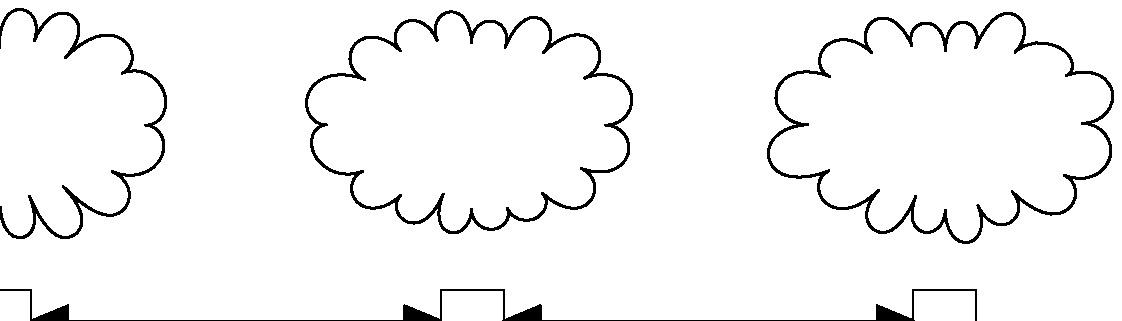 
% Figures for O6-3
% $Id$

input boxes
%prologues := 1;                % uncomment to produce directly-viewable output

numeric u, a, e;
u := 10mm;

defaultfont := "rptmr";         % Times-Roman in (local?) TeX-speak


def cloud(expr centre, a, b) =
  begingroup
    % See eg. http://mathworld.wolfram.com/Ellipse.html
    pair i[], o[];
    numeric steps, hwidth, inc, thetadev, rdev;
    hwidth := 0.2u;             % outer/inner ellipse has semi-major axis of
                                % a +/- hwidth
    steps := 16;                % number of bumps on cloud
    inc := 360/steps;
    thetadev := inc/16;         % max deviation of theta
    rdev := a/8;                % ...and r

    for j=0 upto steps-1: 
      theta := j*inc + uniformdeviate(thetadev)-thetadev/2;
      r := 1/sqrt((cosd(theta)/(a-hwidth))**2 + (sind(theta)/(b-hwidth))**2)
           + uniformdeviate(rdev)-rdev/2;
      i[j] := (r*cosd(theta), r*sind(theta)) shifted centre;
      theta := (j+0.5)*inc + uniformdeviate(thetadev)-thetadev/2;
      r := 1/sqrt((cosd(theta)/(a+hwidth))**2 + (sind(theta)/(b+hwidth))**2)
           + uniformdeviate(rdev)-rdev/2;
      o[j] := (r*cosd(theta), r*sind(theta)) shifted centre;
    endfor
    i[steps] = i[0];

    pickup pencircle scaled 1pt;
    for j=0 upto steps-1: 
      draw i[j]{i[j]-centre}..o[j]..{centre-i[j+1]}i[j+1];
    endfor
  endgroup
enddef;

defaultscale := 2.5;

beginfig(1);

  boxhgap := 6u;
  boxvgap := 2.5u;
  interim ahlength := 0.5u;
  interim defaultdx := 0.4u;
  interim defaultdy := 0.4u;

  boxit.u("User");
  boxit.l("Language");
  boxit.s("System");
  ypart u.c = ypart l.c = ypart s.c;
  ypart u.s = ypart l.s;        % "User" has no descenders, make box same depth
  xpart s.c - xpart l.c = xpart l.c - xpart u.c = boxhgap;
  drawboxed(u,l,s);

  cloud(u.c shifted(0,boxvgap), 2u, 1.2u);
  label("model", u.c shifted(0,boxvgap));
  cloud(l.c shifted(0,boxvgap), 2u, 1.2u);
  label("model", l.c shifted(0,boxvgap));
  cloud(s.c shifted(0,boxvgap), 2u, 1.2u);
  label("model", s.c shifted(0,boxvgap));

  drawdblarrow u.e--l.w;
  drawdblarrow l.e--s.w;
 
  boxit.ut("astronomer, programmer");
  boxit.lt("GUI, API, protocol");
  boxit.st("app, library, service");

%Either...
if true:
  ypart ut.c = ypart lt.c = ypart st.c = ypart s.c - 1.5boxvgap;
  xpart lt.c = xpart l.c;
  xpart ut.e = xpart u.w;
  xpart st.w = xpart s.e;
  drawboxed(ut, lt, st);

  drawarrow ut.e{right} .. {up}u.s  dashed evenly scaled 2;
  drawarrow lt.n .. l.s      dashed evenly scaled 2;
  drawarrow st.w{left} .. {up}s.s  dashed evenly scaled 2;

else:
% ...or
  ypart ut.c = ypart st.c = ypart s.c - 1.5boxvgap;
  ypart lt.c = ypart st.c - boxvgap;
  xpart lt.c = xpart l.c;
  xpart st.c - xpart lt.c = xpart lt.c - xpart ut.c = 1.5 boxhgap;
  drawboxed(ut, lt, st);

  drawarrow ut.n{up} .. {up}u.s  dashed evenly scaled 2;
  drawarrow lt.n .. l.s      dashed evenly scaled 2;
  drawarrow st.n{up} .. {up}s.s  dashed evenly scaled 2;
fi
endfig;

end
